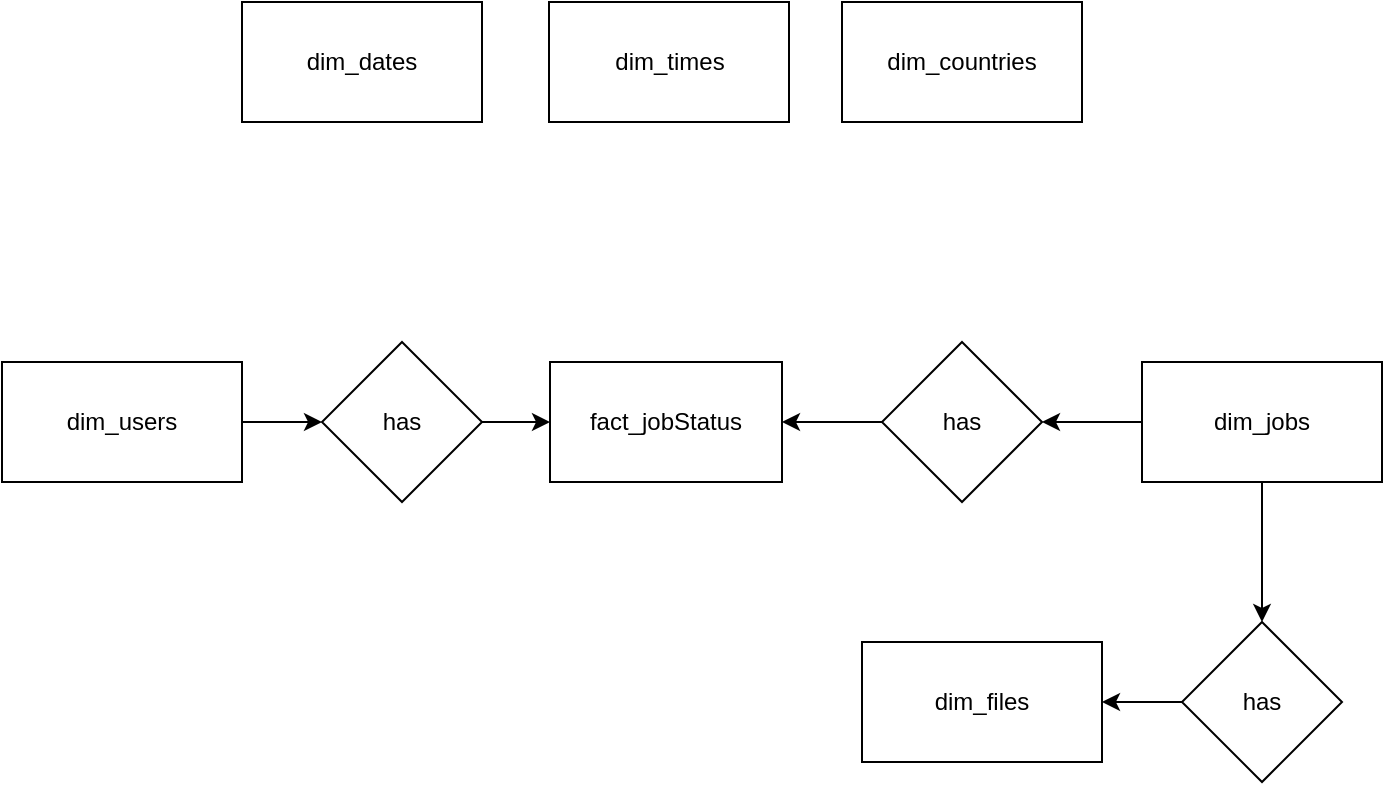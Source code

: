 <mxfile version="21.6.8" type="device">
  <diagram name="第 1 页" id="_SCNAAD37bkoECD7s_Q6">
    <mxGraphModel dx="794" dy="462" grid="1" gridSize="10" guides="1" tooltips="1" connect="1" arrows="1" fold="1" page="1" pageScale="1" pageWidth="827" pageHeight="1169" math="0" shadow="0">
      <root>
        <mxCell id="0" />
        <mxCell id="1" parent="0" />
        <mxCell id="ve5WCKMZsPHzyE_c0uWf-18" value="" style="edgeStyle=orthogonalEdgeStyle;rounded=0;orthogonalLoop=1;jettySize=auto;html=1;" edge="1" parent="1" source="ve5WCKMZsPHzyE_c0uWf-1" target="ve5WCKMZsPHzyE_c0uWf-17">
          <mxGeometry relative="1" as="geometry" />
        </mxCell>
        <mxCell id="ve5WCKMZsPHzyE_c0uWf-1" value="dim_users" style="rounded=0;whiteSpace=wrap;html=1;" vertex="1" parent="1">
          <mxGeometry x="80" y="230" width="120" height="60" as="geometry" />
        </mxCell>
        <mxCell id="ve5WCKMZsPHzyE_c0uWf-16" value="" style="edgeStyle=orthogonalEdgeStyle;rounded=0;orthogonalLoop=1;jettySize=auto;html=1;" edge="1" parent="1" source="ve5WCKMZsPHzyE_c0uWf-2" target="ve5WCKMZsPHzyE_c0uWf-7">
          <mxGeometry relative="1" as="geometry" />
        </mxCell>
        <mxCell id="ve5WCKMZsPHzyE_c0uWf-24" value="" style="edgeStyle=orthogonalEdgeStyle;rounded=0;orthogonalLoop=1;jettySize=auto;html=1;" edge="1" parent="1" source="ve5WCKMZsPHzyE_c0uWf-2" target="ve5WCKMZsPHzyE_c0uWf-23">
          <mxGeometry relative="1" as="geometry" />
        </mxCell>
        <mxCell id="ve5WCKMZsPHzyE_c0uWf-2" value="dim_jobs" style="rounded=0;whiteSpace=wrap;html=1;" vertex="1" parent="1">
          <mxGeometry x="650" y="230" width="120" height="60" as="geometry" />
        </mxCell>
        <mxCell id="ve5WCKMZsPHzyE_c0uWf-3" value="fact_jobStatus" style="rounded=0;whiteSpace=wrap;html=1;" vertex="1" parent="1">
          <mxGeometry x="354" y="230" width="116" height="60" as="geometry" />
        </mxCell>
        <mxCell id="ve5WCKMZsPHzyE_c0uWf-4" value="dim_dates" style="rounded=0;whiteSpace=wrap;html=1;" vertex="1" parent="1">
          <mxGeometry x="200" y="50" width="120" height="60" as="geometry" />
        </mxCell>
        <mxCell id="ve5WCKMZsPHzyE_c0uWf-5" value="dim_countries" style="rounded=0;whiteSpace=wrap;html=1;" vertex="1" parent="1">
          <mxGeometry x="500" y="50" width="120" height="60" as="geometry" />
        </mxCell>
        <mxCell id="ve5WCKMZsPHzyE_c0uWf-6" value="dim_times" style="rounded=0;whiteSpace=wrap;html=1;" vertex="1" parent="1">
          <mxGeometry x="353.5" y="50" width="120" height="60" as="geometry" />
        </mxCell>
        <mxCell id="ve5WCKMZsPHzyE_c0uWf-15" value="" style="edgeStyle=orthogonalEdgeStyle;rounded=0;orthogonalLoop=1;jettySize=auto;html=1;" edge="1" parent="1" source="ve5WCKMZsPHzyE_c0uWf-7" target="ve5WCKMZsPHzyE_c0uWf-3">
          <mxGeometry relative="1" as="geometry" />
        </mxCell>
        <mxCell id="ve5WCKMZsPHzyE_c0uWf-7" value="has" style="rhombus;whiteSpace=wrap;html=1;" vertex="1" parent="1">
          <mxGeometry x="520" y="220" width="80" height="80" as="geometry" />
        </mxCell>
        <mxCell id="ve5WCKMZsPHzyE_c0uWf-19" value="" style="edgeStyle=orthogonalEdgeStyle;rounded=0;orthogonalLoop=1;jettySize=auto;html=1;" edge="1" parent="1" source="ve5WCKMZsPHzyE_c0uWf-17" target="ve5WCKMZsPHzyE_c0uWf-3">
          <mxGeometry relative="1" as="geometry" />
        </mxCell>
        <mxCell id="ve5WCKMZsPHzyE_c0uWf-17" value="has" style="rhombus;whiteSpace=wrap;html=1;" vertex="1" parent="1">
          <mxGeometry x="240" y="220" width="80" height="80" as="geometry" />
        </mxCell>
        <mxCell id="ve5WCKMZsPHzyE_c0uWf-21" value="dim_files" style="rounded=0;whiteSpace=wrap;html=1;" vertex="1" parent="1">
          <mxGeometry x="510" y="370" width="120" height="60" as="geometry" />
        </mxCell>
        <mxCell id="ve5WCKMZsPHzyE_c0uWf-25" value="" style="edgeStyle=orthogonalEdgeStyle;rounded=0;orthogonalLoop=1;jettySize=auto;html=1;" edge="1" parent="1" source="ve5WCKMZsPHzyE_c0uWf-23" target="ve5WCKMZsPHzyE_c0uWf-21">
          <mxGeometry relative="1" as="geometry" />
        </mxCell>
        <mxCell id="ve5WCKMZsPHzyE_c0uWf-23" value="has" style="rhombus;whiteSpace=wrap;html=1;rounded=0;" vertex="1" parent="1">
          <mxGeometry x="670" y="360" width="80" height="80" as="geometry" />
        </mxCell>
      </root>
    </mxGraphModel>
  </diagram>
</mxfile>
